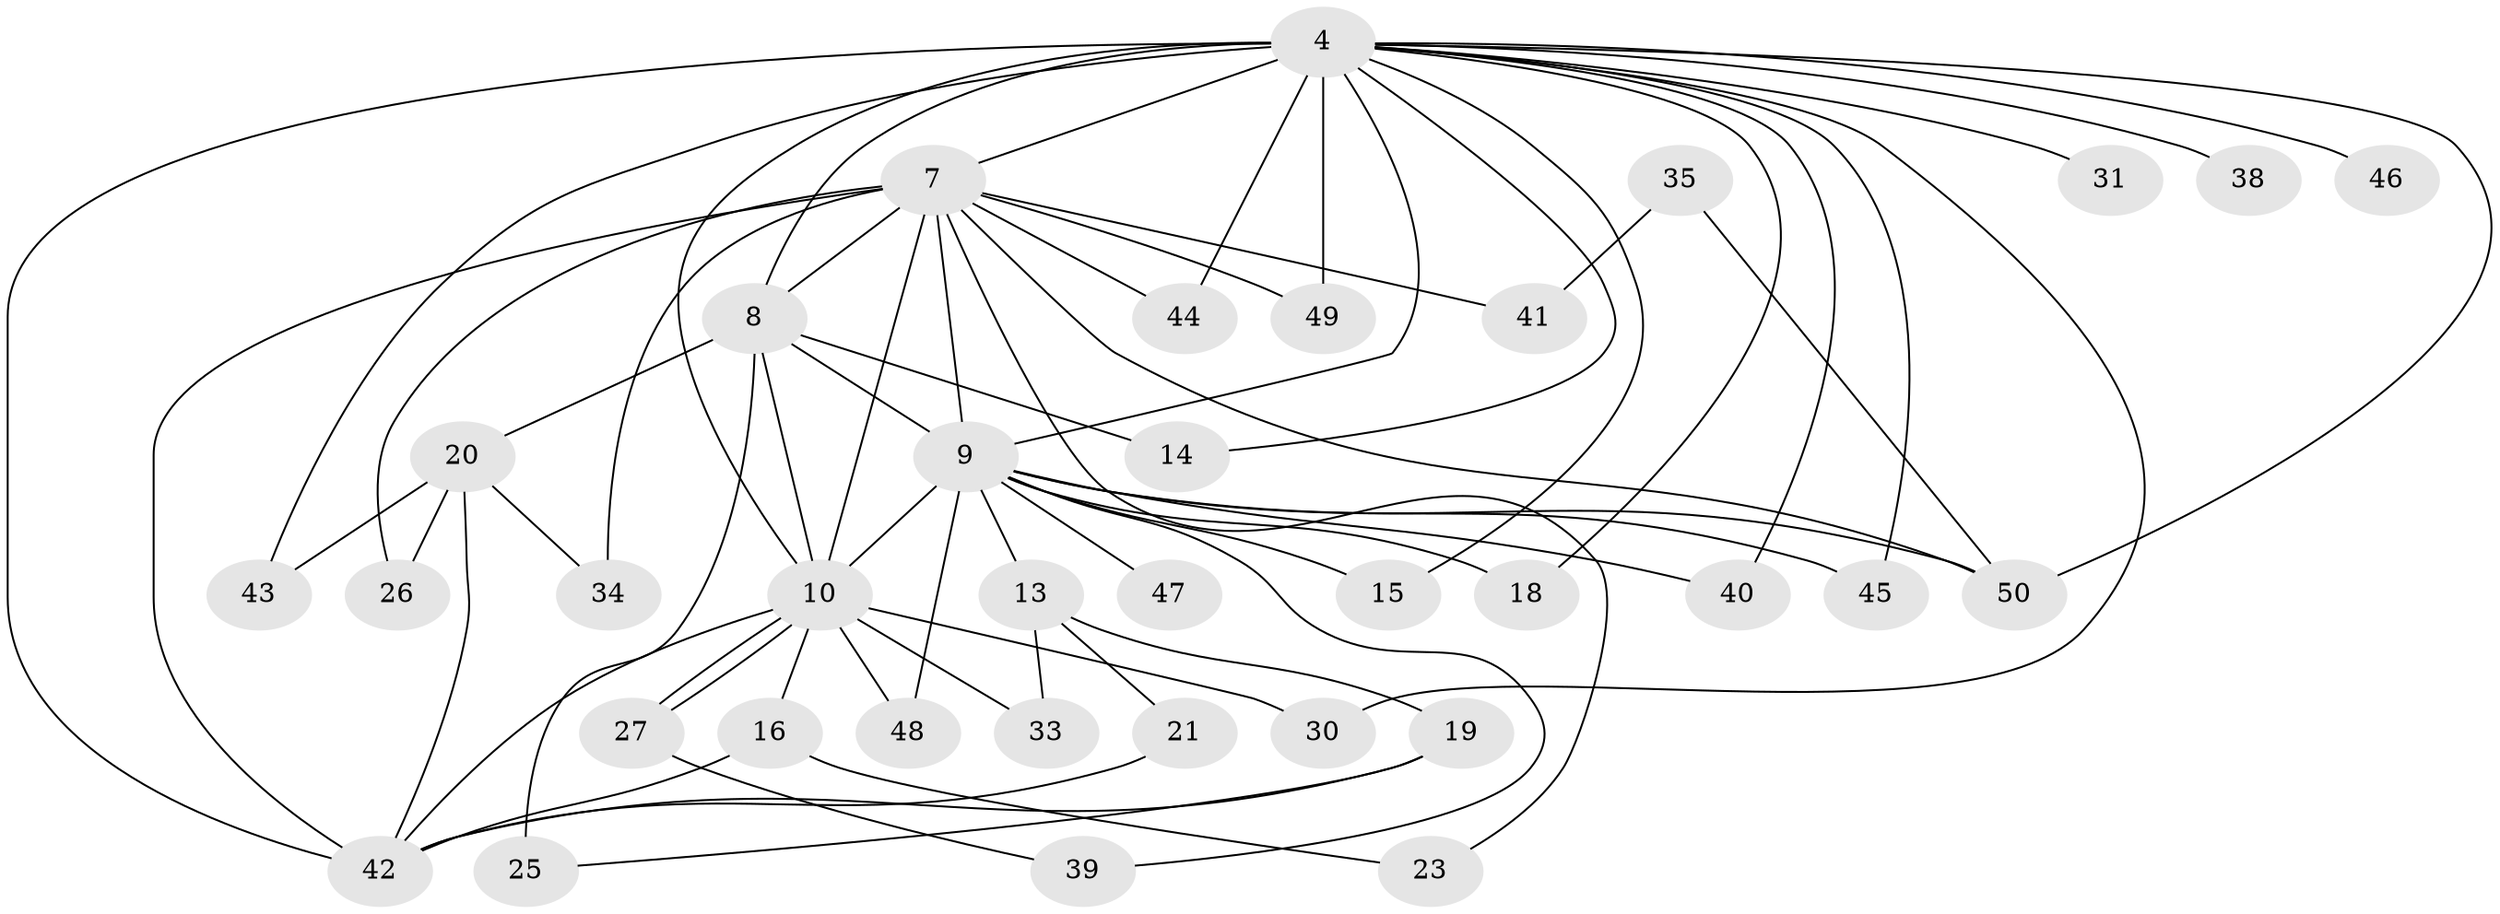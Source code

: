 // original degree distribution, {14: 0.04, 19: 0.04, 11: 0.04, 12: 0.02, 17: 0.02, 15: 0.02, 13: 0.02, 5: 0.06, 6: 0.02, 2: 0.52, 3: 0.16, 4: 0.04}
// Generated by graph-tools (version 1.1) at 2025/48/03/04/25 21:48:30]
// undirected, 35 vertices, 66 edges
graph export_dot {
graph [start="1"]
  node [color=gray90,style=filled];
  4 [super="+2"];
  7 [super="+1"];
  8 [super="+3"];
  9 [super="+6"];
  10 [super="+5"];
  13;
  14;
  15;
  16;
  18;
  19;
  20;
  21;
  23;
  25 [super="+22"];
  26;
  27;
  30;
  31;
  33;
  34;
  35;
  38;
  39;
  40;
  41 [super="+24"];
  42 [super="+12+36"];
  43;
  44 [super="+17"];
  45;
  46 [super="+32"];
  47;
  48;
  49 [super="+28"];
  50 [super="+37"];
  4 -- 7 [weight=4];
  4 -- 8 [weight=4];
  4 -- 9 [weight=4];
  4 -- 10 [weight=4];
  4 -- 15;
  4 -- 38 [weight=2];
  4 -- 40;
  4 -- 43;
  4 -- 45;
  4 -- 46 [weight=3];
  4 -- 49 [weight=2];
  4 -- 44 [weight=2];
  4 -- 14;
  4 -- 18;
  4 -- 30;
  4 -- 31;
  4 -- 50;
  4 -- 42;
  7 -- 8 [weight=4];
  7 -- 9 [weight=4];
  7 -- 10 [weight=4];
  7 -- 23;
  7 -- 26;
  7 -- 50 [weight=2];
  7 -- 34;
  7 -- 41 [weight=3];
  7 -- 42 [weight=3];
  7 -- 44;
  7 -- 49;
  8 -- 9 [weight=4];
  8 -- 10 [weight=4];
  8 -- 14;
  8 -- 25 [weight=2];
  8 -- 20;
  9 -- 10 [weight=4];
  9 -- 13 [weight=2];
  9 -- 15;
  9 -- 18;
  9 -- 47 [weight=2];
  9 -- 48;
  9 -- 39;
  9 -- 40;
  9 -- 45;
  9 -- 50;
  10 -- 16;
  10 -- 27;
  10 -- 27;
  10 -- 48;
  10 -- 33;
  10 -- 30;
  10 -- 42;
  13 -- 19;
  13 -- 21;
  13 -- 33;
  16 -- 23;
  16 -- 42;
  19 -- 25;
  19 -- 42;
  20 -- 26;
  20 -- 34;
  20 -- 43;
  20 -- 42;
  21 -- 42;
  27 -- 39;
  35 -- 41;
  35 -- 50;
}

